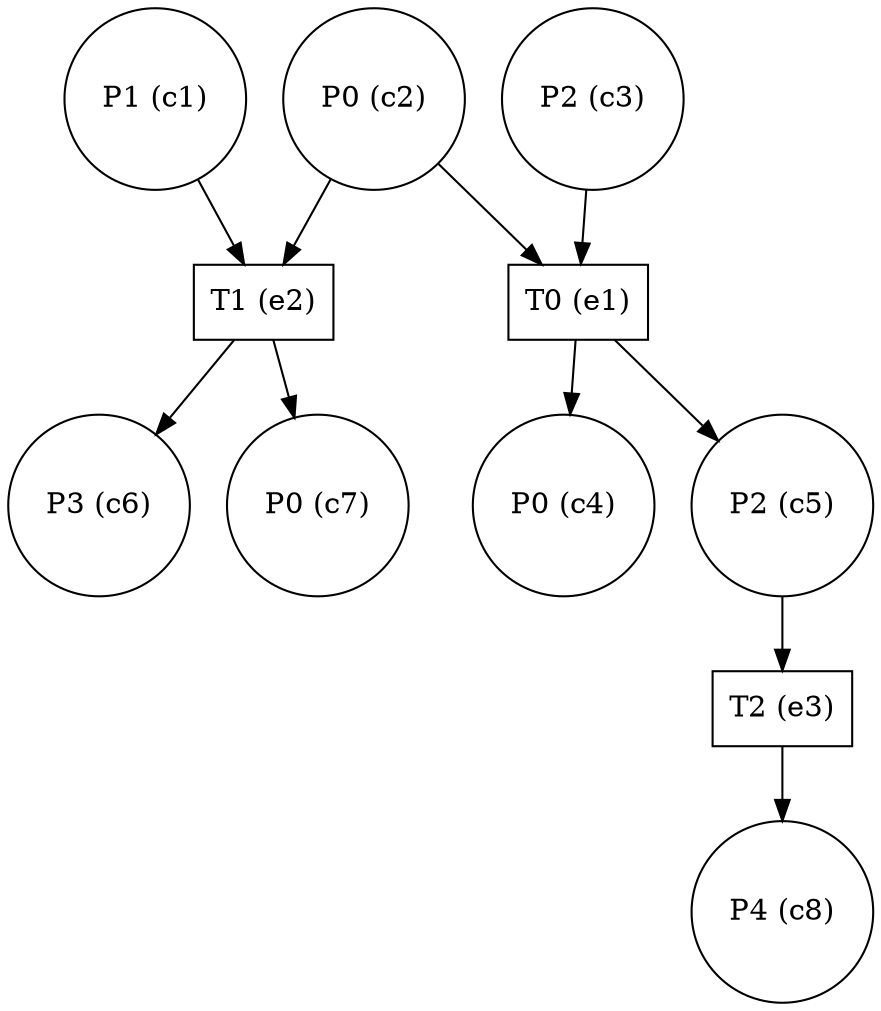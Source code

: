 digraph test {
  c1 -> e2;
  c2 -> e2;
  c2 -> e1;
  c3 -> e1;
  e1 -> c4;
  e1 -> c5;
  c5 -> e3;
  e2 -> c6;
  e2 -> c7;
  e3 -> c8;
  c1 [label="P1 (c1)" shape=circle];
  c2 [label="P0 (c2)" shape=circle];
  c3 [label="P2 (c3)" shape=circle];
  c4 [label="P0 (c4)" shape=circle];
  c5 [label="P2 (c5)" shape=circle];
  c6 [label="P3 (c6)" shape=circle];
  c7 [label="P0 (c7)" shape=circle];
  c8 [label="P4 (c8)" shape=circle];
  e1 [label="T0 (e1)" shape=box];
  e2 [label="T1 (e2)" shape=box];
  e3 [label="T2 (e3)" shape=box];
}
